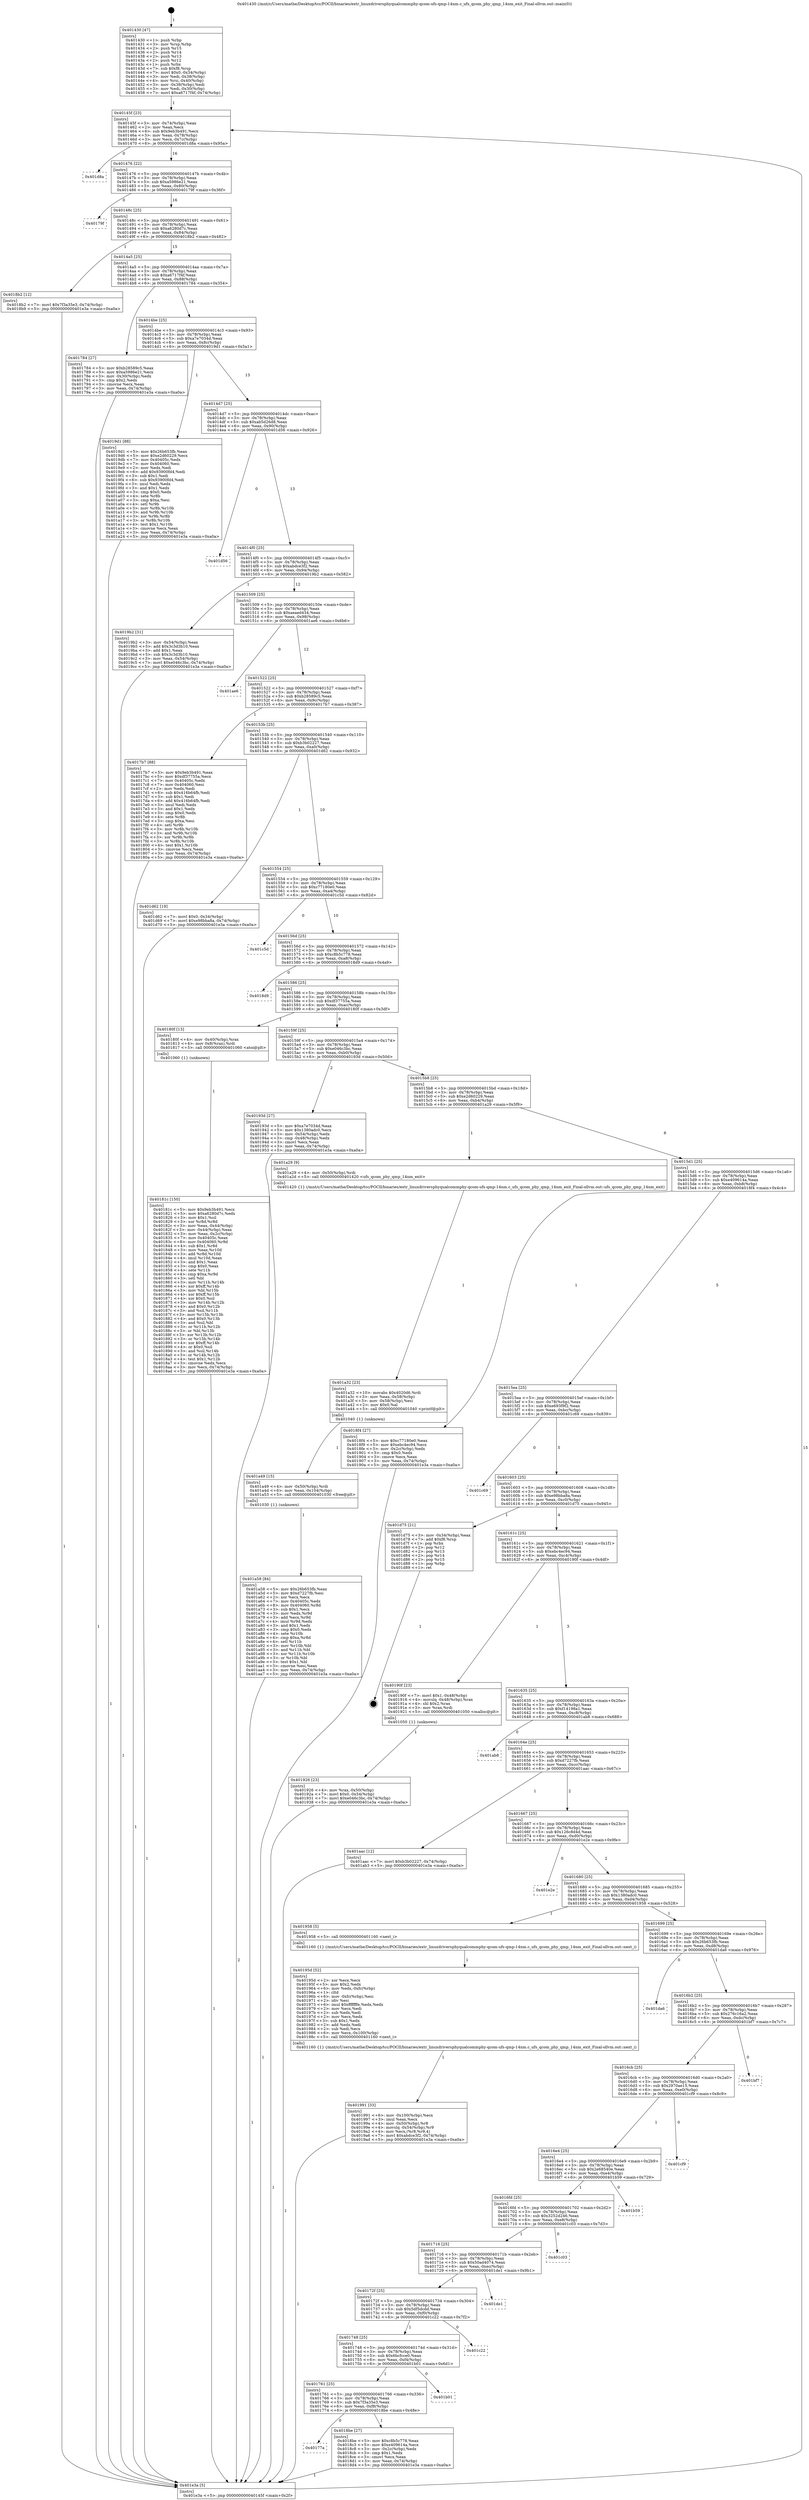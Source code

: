 digraph "0x401430" {
  label = "0x401430 (/mnt/c/Users/mathe/Desktop/tcc/POCII/binaries/extr_linuxdriversphyqualcommphy-qcom-ufs-qmp-14nm.c_ufs_qcom_phy_qmp_14nm_exit_Final-ollvm.out::main(0))"
  labelloc = "t"
  node[shape=record]

  Entry [label="",width=0.3,height=0.3,shape=circle,fillcolor=black,style=filled]
  "0x40145f" [label="{
     0x40145f [23]\l
     | [instrs]\l
     &nbsp;&nbsp;0x40145f \<+3\>: mov -0x74(%rbp),%eax\l
     &nbsp;&nbsp;0x401462 \<+2\>: mov %eax,%ecx\l
     &nbsp;&nbsp;0x401464 \<+6\>: sub $0x9eb3b491,%ecx\l
     &nbsp;&nbsp;0x40146a \<+3\>: mov %eax,-0x78(%rbp)\l
     &nbsp;&nbsp;0x40146d \<+3\>: mov %ecx,-0x7c(%rbp)\l
     &nbsp;&nbsp;0x401470 \<+6\>: je 0000000000401d8a \<main+0x95a\>\l
  }"]
  "0x401d8a" [label="{
     0x401d8a\l
  }", style=dashed]
  "0x401476" [label="{
     0x401476 [22]\l
     | [instrs]\l
     &nbsp;&nbsp;0x401476 \<+5\>: jmp 000000000040147b \<main+0x4b\>\l
     &nbsp;&nbsp;0x40147b \<+3\>: mov -0x78(%rbp),%eax\l
     &nbsp;&nbsp;0x40147e \<+5\>: sub $0xa5986e21,%eax\l
     &nbsp;&nbsp;0x401483 \<+3\>: mov %eax,-0x80(%rbp)\l
     &nbsp;&nbsp;0x401486 \<+6\>: je 000000000040179f \<main+0x36f\>\l
  }"]
  Exit [label="",width=0.3,height=0.3,shape=circle,fillcolor=black,style=filled,peripheries=2]
  "0x40179f" [label="{
     0x40179f\l
  }", style=dashed]
  "0x40148c" [label="{
     0x40148c [25]\l
     | [instrs]\l
     &nbsp;&nbsp;0x40148c \<+5\>: jmp 0000000000401491 \<main+0x61\>\l
     &nbsp;&nbsp;0x401491 \<+3\>: mov -0x78(%rbp),%eax\l
     &nbsp;&nbsp;0x401494 \<+5\>: sub $0xa6280d7c,%eax\l
     &nbsp;&nbsp;0x401499 \<+6\>: mov %eax,-0x84(%rbp)\l
     &nbsp;&nbsp;0x40149f \<+6\>: je 00000000004018b2 \<main+0x482\>\l
  }"]
  "0x401a58" [label="{
     0x401a58 [84]\l
     | [instrs]\l
     &nbsp;&nbsp;0x401a58 \<+5\>: mov $0x26b653fb,%eax\l
     &nbsp;&nbsp;0x401a5d \<+5\>: mov $0xd7227fb,%esi\l
     &nbsp;&nbsp;0x401a62 \<+2\>: xor %ecx,%ecx\l
     &nbsp;&nbsp;0x401a64 \<+7\>: mov 0x40405c,%edx\l
     &nbsp;&nbsp;0x401a6b \<+8\>: mov 0x404060,%r8d\l
     &nbsp;&nbsp;0x401a73 \<+3\>: sub $0x1,%ecx\l
     &nbsp;&nbsp;0x401a76 \<+3\>: mov %edx,%r9d\l
     &nbsp;&nbsp;0x401a79 \<+3\>: add %ecx,%r9d\l
     &nbsp;&nbsp;0x401a7c \<+4\>: imul %r9d,%edx\l
     &nbsp;&nbsp;0x401a80 \<+3\>: and $0x1,%edx\l
     &nbsp;&nbsp;0x401a83 \<+3\>: cmp $0x0,%edx\l
     &nbsp;&nbsp;0x401a86 \<+4\>: sete %r10b\l
     &nbsp;&nbsp;0x401a8a \<+4\>: cmp $0xa,%r8d\l
     &nbsp;&nbsp;0x401a8e \<+4\>: setl %r11b\l
     &nbsp;&nbsp;0x401a92 \<+3\>: mov %r10b,%bl\l
     &nbsp;&nbsp;0x401a95 \<+3\>: and %r11b,%bl\l
     &nbsp;&nbsp;0x401a98 \<+3\>: xor %r11b,%r10b\l
     &nbsp;&nbsp;0x401a9b \<+3\>: or %r10b,%bl\l
     &nbsp;&nbsp;0x401a9e \<+3\>: test $0x1,%bl\l
     &nbsp;&nbsp;0x401aa1 \<+3\>: cmovne %esi,%eax\l
     &nbsp;&nbsp;0x401aa4 \<+3\>: mov %eax,-0x74(%rbp)\l
     &nbsp;&nbsp;0x401aa7 \<+5\>: jmp 0000000000401e3a \<main+0xa0a\>\l
  }"]
  "0x4018b2" [label="{
     0x4018b2 [12]\l
     | [instrs]\l
     &nbsp;&nbsp;0x4018b2 \<+7\>: movl $0x7f3a35e3,-0x74(%rbp)\l
     &nbsp;&nbsp;0x4018b9 \<+5\>: jmp 0000000000401e3a \<main+0xa0a\>\l
  }"]
  "0x4014a5" [label="{
     0x4014a5 [25]\l
     | [instrs]\l
     &nbsp;&nbsp;0x4014a5 \<+5\>: jmp 00000000004014aa \<main+0x7a\>\l
     &nbsp;&nbsp;0x4014aa \<+3\>: mov -0x78(%rbp),%eax\l
     &nbsp;&nbsp;0x4014ad \<+5\>: sub $0xa6717f4f,%eax\l
     &nbsp;&nbsp;0x4014b2 \<+6\>: mov %eax,-0x88(%rbp)\l
     &nbsp;&nbsp;0x4014b8 \<+6\>: je 0000000000401784 \<main+0x354\>\l
  }"]
  "0x401a49" [label="{
     0x401a49 [15]\l
     | [instrs]\l
     &nbsp;&nbsp;0x401a49 \<+4\>: mov -0x50(%rbp),%rdi\l
     &nbsp;&nbsp;0x401a4d \<+6\>: mov %eax,-0x104(%rbp)\l
     &nbsp;&nbsp;0x401a53 \<+5\>: call 0000000000401030 \<free@plt\>\l
     | [calls]\l
     &nbsp;&nbsp;0x401030 \{1\} (unknown)\l
  }"]
  "0x401784" [label="{
     0x401784 [27]\l
     | [instrs]\l
     &nbsp;&nbsp;0x401784 \<+5\>: mov $0xb28589c5,%eax\l
     &nbsp;&nbsp;0x401789 \<+5\>: mov $0xa5986e21,%ecx\l
     &nbsp;&nbsp;0x40178e \<+3\>: mov -0x30(%rbp),%edx\l
     &nbsp;&nbsp;0x401791 \<+3\>: cmp $0x2,%edx\l
     &nbsp;&nbsp;0x401794 \<+3\>: cmovne %ecx,%eax\l
     &nbsp;&nbsp;0x401797 \<+3\>: mov %eax,-0x74(%rbp)\l
     &nbsp;&nbsp;0x40179a \<+5\>: jmp 0000000000401e3a \<main+0xa0a\>\l
  }"]
  "0x4014be" [label="{
     0x4014be [25]\l
     | [instrs]\l
     &nbsp;&nbsp;0x4014be \<+5\>: jmp 00000000004014c3 \<main+0x93\>\l
     &nbsp;&nbsp;0x4014c3 \<+3\>: mov -0x78(%rbp),%eax\l
     &nbsp;&nbsp;0x4014c6 \<+5\>: sub $0xa7e7034d,%eax\l
     &nbsp;&nbsp;0x4014cb \<+6\>: mov %eax,-0x8c(%rbp)\l
     &nbsp;&nbsp;0x4014d1 \<+6\>: je 00000000004019d1 \<main+0x5a1\>\l
  }"]
  "0x401e3a" [label="{
     0x401e3a [5]\l
     | [instrs]\l
     &nbsp;&nbsp;0x401e3a \<+5\>: jmp 000000000040145f \<main+0x2f\>\l
  }"]
  "0x401430" [label="{
     0x401430 [47]\l
     | [instrs]\l
     &nbsp;&nbsp;0x401430 \<+1\>: push %rbp\l
     &nbsp;&nbsp;0x401431 \<+3\>: mov %rsp,%rbp\l
     &nbsp;&nbsp;0x401434 \<+2\>: push %r15\l
     &nbsp;&nbsp;0x401436 \<+2\>: push %r14\l
     &nbsp;&nbsp;0x401438 \<+2\>: push %r13\l
     &nbsp;&nbsp;0x40143a \<+2\>: push %r12\l
     &nbsp;&nbsp;0x40143c \<+1\>: push %rbx\l
     &nbsp;&nbsp;0x40143d \<+7\>: sub $0xf8,%rsp\l
     &nbsp;&nbsp;0x401444 \<+7\>: movl $0x0,-0x34(%rbp)\l
     &nbsp;&nbsp;0x40144b \<+3\>: mov %edi,-0x38(%rbp)\l
     &nbsp;&nbsp;0x40144e \<+4\>: mov %rsi,-0x40(%rbp)\l
     &nbsp;&nbsp;0x401452 \<+3\>: mov -0x38(%rbp),%edi\l
     &nbsp;&nbsp;0x401455 \<+3\>: mov %edi,-0x30(%rbp)\l
     &nbsp;&nbsp;0x401458 \<+7\>: movl $0xa6717f4f,-0x74(%rbp)\l
  }"]
  "0x401a32" [label="{
     0x401a32 [23]\l
     | [instrs]\l
     &nbsp;&nbsp;0x401a32 \<+10\>: movabs $0x4020d6,%rdi\l
     &nbsp;&nbsp;0x401a3c \<+3\>: mov %eax,-0x58(%rbp)\l
     &nbsp;&nbsp;0x401a3f \<+3\>: mov -0x58(%rbp),%esi\l
     &nbsp;&nbsp;0x401a42 \<+2\>: mov $0x0,%al\l
     &nbsp;&nbsp;0x401a44 \<+5\>: call 0000000000401040 \<printf@plt\>\l
     | [calls]\l
     &nbsp;&nbsp;0x401040 \{1\} (unknown)\l
  }"]
  "0x4019d1" [label="{
     0x4019d1 [88]\l
     | [instrs]\l
     &nbsp;&nbsp;0x4019d1 \<+5\>: mov $0x26b653fb,%eax\l
     &nbsp;&nbsp;0x4019d6 \<+5\>: mov $0xe2d60229,%ecx\l
     &nbsp;&nbsp;0x4019db \<+7\>: mov 0x40405c,%edx\l
     &nbsp;&nbsp;0x4019e2 \<+7\>: mov 0x404060,%esi\l
     &nbsp;&nbsp;0x4019e9 \<+2\>: mov %edx,%edi\l
     &nbsp;&nbsp;0x4019eb \<+6\>: add $0x93900fd4,%edi\l
     &nbsp;&nbsp;0x4019f1 \<+3\>: sub $0x1,%edi\l
     &nbsp;&nbsp;0x4019f4 \<+6\>: sub $0x93900fd4,%edi\l
     &nbsp;&nbsp;0x4019fa \<+3\>: imul %edi,%edx\l
     &nbsp;&nbsp;0x4019fd \<+3\>: and $0x1,%edx\l
     &nbsp;&nbsp;0x401a00 \<+3\>: cmp $0x0,%edx\l
     &nbsp;&nbsp;0x401a03 \<+4\>: sete %r8b\l
     &nbsp;&nbsp;0x401a07 \<+3\>: cmp $0xa,%esi\l
     &nbsp;&nbsp;0x401a0a \<+4\>: setl %r9b\l
     &nbsp;&nbsp;0x401a0e \<+3\>: mov %r8b,%r10b\l
     &nbsp;&nbsp;0x401a11 \<+3\>: and %r9b,%r10b\l
     &nbsp;&nbsp;0x401a14 \<+3\>: xor %r9b,%r8b\l
     &nbsp;&nbsp;0x401a17 \<+3\>: or %r8b,%r10b\l
     &nbsp;&nbsp;0x401a1a \<+4\>: test $0x1,%r10b\l
     &nbsp;&nbsp;0x401a1e \<+3\>: cmovne %ecx,%eax\l
     &nbsp;&nbsp;0x401a21 \<+3\>: mov %eax,-0x74(%rbp)\l
     &nbsp;&nbsp;0x401a24 \<+5\>: jmp 0000000000401e3a \<main+0xa0a\>\l
  }"]
  "0x4014d7" [label="{
     0x4014d7 [25]\l
     | [instrs]\l
     &nbsp;&nbsp;0x4014d7 \<+5\>: jmp 00000000004014dc \<main+0xac\>\l
     &nbsp;&nbsp;0x4014dc \<+3\>: mov -0x78(%rbp),%eax\l
     &nbsp;&nbsp;0x4014df \<+5\>: sub $0xab5d26d8,%eax\l
     &nbsp;&nbsp;0x4014e4 \<+6\>: mov %eax,-0x90(%rbp)\l
     &nbsp;&nbsp;0x4014ea \<+6\>: je 0000000000401d56 \<main+0x926\>\l
  }"]
  "0x401991" [label="{
     0x401991 [33]\l
     | [instrs]\l
     &nbsp;&nbsp;0x401991 \<+6\>: mov -0x100(%rbp),%ecx\l
     &nbsp;&nbsp;0x401997 \<+3\>: imul %eax,%ecx\l
     &nbsp;&nbsp;0x40199a \<+4\>: mov -0x50(%rbp),%r8\l
     &nbsp;&nbsp;0x40199e \<+4\>: movslq -0x54(%rbp),%r9\l
     &nbsp;&nbsp;0x4019a2 \<+4\>: mov %ecx,(%r8,%r9,4)\l
     &nbsp;&nbsp;0x4019a6 \<+7\>: movl $0xabdce3f2,-0x74(%rbp)\l
     &nbsp;&nbsp;0x4019ad \<+5\>: jmp 0000000000401e3a \<main+0xa0a\>\l
  }"]
  "0x401d56" [label="{
     0x401d56\l
  }", style=dashed]
  "0x4014f0" [label="{
     0x4014f0 [25]\l
     | [instrs]\l
     &nbsp;&nbsp;0x4014f0 \<+5\>: jmp 00000000004014f5 \<main+0xc5\>\l
     &nbsp;&nbsp;0x4014f5 \<+3\>: mov -0x78(%rbp),%eax\l
     &nbsp;&nbsp;0x4014f8 \<+5\>: sub $0xabdce3f2,%eax\l
     &nbsp;&nbsp;0x4014fd \<+6\>: mov %eax,-0x94(%rbp)\l
     &nbsp;&nbsp;0x401503 \<+6\>: je 00000000004019b2 \<main+0x582\>\l
  }"]
  "0x40195d" [label="{
     0x40195d [52]\l
     | [instrs]\l
     &nbsp;&nbsp;0x40195d \<+2\>: xor %ecx,%ecx\l
     &nbsp;&nbsp;0x40195f \<+5\>: mov $0x2,%edx\l
     &nbsp;&nbsp;0x401964 \<+6\>: mov %edx,-0xfc(%rbp)\l
     &nbsp;&nbsp;0x40196a \<+1\>: cltd\l
     &nbsp;&nbsp;0x40196b \<+6\>: mov -0xfc(%rbp),%esi\l
     &nbsp;&nbsp;0x401971 \<+2\>: idiv %esi\l
     &nbsp;&nbsp;0x401973 \<+6\>: imul $0xfffffffe,%edx,%edx\l
     &nbsp;&nbsp;0x401979 \<+2\>: mov %ecx,%edi\l
     &nbsp;&nbsp;0x40197b \<+2\>: sub %edx,%edi\l
     &nbsp;&nbsp;0x40197d \<+2\>: mov %ecx,%edx\l
     &nbsp;&nbsp;0x40197f \<+3\>: sub $0x1,%edx\l
     &nbsp;&nbsp;0x401982 \<+2\>: add %edx,%edi\l
     &nbsp;&nbsp;0x401984 \<+2\>: sub %edi,%ecx\l
     &nbsp;&nbsp;0x401986 \<+6\>: mov %ecx,-0x100(%rbp)\l
     &nbsp;&nbsp;0x40198c \<+5\>: call 0000000000401160 \<next_i\>\l
     | [calls]\l
     &nbsp;&nbsp;0x401160 \{1\} (/mnt/c/Users/mathe/Desktop/tcc/POCII/binaries/extr_linuxdriversphyqualcommphy-qcom-ufs-qmp-14nm.c_ufs_qcom_phy_qmp_14nm_exit_Final-ollvm.out::next_i)\l
  }"]
  "0x4019b2" [label="{
     0x4019b2 [31]\l
     | [instrs]\l
     &nbsp;&nbsp;0x4019b2 \<+3\>: mov -0x54(%rbp),%eax\l
     &nbsp;&nbsp;0x4019b5 \<+5\>: add $0x3c3d3b10,%eax\l
     &nbsp;&nbsp;0x4019ba \<+3\>: add $0x1,%eax\l
     &nbsp;&nbsp;0x4019bd \<+5\>: sub $0x3c3d3b10,%eax\l
     &nbsp;&nbsp;0x4019c2 \<+3\>: mov %eax,-0x54(%rbp)\l
     &nbsp;&nbsp;0x4019c5 \<+7\>: movl $0xe046c3bc,-0x74(%rbp)\l
     &nbsp;&nbsp;0x4019cc \<+5\>: jmp 0000000000401e3a \<main+0xa0a\>\l
  }"]
  "0x401509" [label="{
     0x401509 [25]\l
     | [instrs]\l
     &nbsp;&nbsp;0x401509 \<+5\>: jmp 000000000040150e \<main+0xde\>\l
     &nbsp;&nbsp;0x40150e \<+3\>: mov -0x78(%rbp),%eax\l
     &nbsp;&nbsp;0x401511 \<+5\>: sub $0xaeaed434,%eax\l
     &nbsp;&nbsp;0x401516 \<+6\>: mov %eax,-0x98(%rbp)\l
     &nbsp;&nbsp;0x40151c \<+6\>: je 0000000000401ae6 \<main+0x6b6\>\l
  }"]
  "0x401926" [label="{
     0x401926 [23]\l
     | [instrs]\l
     &nbsp;&nbsp;0x401926 \<+4\>: mov %rax,-0x50(%rbp)\l
     &nbsp;&nbsp;0x40192a \<+7\>: movl $0x0,-0x54(%rbp)\l
     &nbsp;&nbsp;0x401931 \<+7\>: movl $0xe046c3bc,-0x74(%rbp)\l
     &nbsp;&nbsp;0x401938 \<+5\>: jmp 0000000000401e3a \<main+0xa0a\>\l
  }"]
  "0x401ae6" [label="{
     0x401ae6\l
  }", style=dashed]
  "0x401522" [label="{
     0x401522 [25]\l
     | [instrs]\l
     &nbsp;&nbsp;0x401522 \<+5\>: jmp 0000000000401527 \<main+0xf7\>\l
     &nbsp;&nbsp;0x401527 \<+3\>: mov -0x78(%rbp),%eax\l
     &nbsp;&nbsp;0x40152a \<+5\>: sub $0xb28589c5,%eax\l
     &nbsp;&nbsp;0x40152f \<+6\>: mov %eax,-0x9c(%rbp)\l
     &nbsp;&nbsp;0x401535 \<+6\>: je 00000000004017b7 \<main+0x387\>\l
  }"]
  "0x40177a" [label="{
     0x40177a\l
  }", style=dashed]
  "0x4017b7" [label="{
     0x4017b7 [88]\l
     | [instrs]\l
     &nbsp;&nbsp;0x4017b7 \<+5\>: mov $0x9eb3b491,%eax\l
     &nbsp;&nbsp;0x4017bc \<+5\>: mov $0xdf37755a,%ecx\l
     &nbsp;&nbsp;0x4017c1 \<+7\>: mov 0x40405c,%edx\l
     &nbsp;&nbsp;0x4017c8 \<+7\>: mov 0x404060,%esi\l
     &nbsp;&nbsp;0x4017cf \<+2\>: mov %edx,%edi\l
     &nbsp;&nbsp;0x4017d1 \<+6\>: sub $0x416b64fb,%edi\l
     &nbsp;&nbsp;0x4017d7 \<+3\>: sub $0x1,%edi\l
     &nbsp;&nbsp;0x4017da \<+6\>: add $0x416b64fb,%edi\l
     &nbsp;&nbsp;0x4017e0 \<+3\>: imul %edi,%edx\l
     &nbsp;&nbsp;0x4017e3 \<+3\>: and $0x1,%edx\l
     &nbsp;&nbsp;0x4017e6 \<+3\>: cmp $0x0,%edx\l
     &nbsp;&nbsp;0x4017e9 \<+4\>: sete %r8b\l
     &nbsp;&nbsp;0x4017ed \<+3\>: cmp $0xa,%esi\l
     &nbsp;&nbsp;0x4017f0 \<+4\>: setl %r9b\l
     &nbsp;&nbsp;0x4017f4 \<+3\>: mov %r8b,%r10b\l
     &nbsp;&nbsp;0x4017f7 \<+3\>: and %r9b,%r10b\l
     &nbsp;&nbsp;0x4017fa \<+3\>: xor %r9b,%r8b\l
     &nbsp;&nbsp;0x4017fd \<+3\>: or %r8b,%r10b\l
     &nbsp;&nbsp;0x401800 \<+4\>: test $0x1,%r10b\l
     &nbsp;&nbsp;0x401804 \<+3\>: cmovne %ecx,%eax\l
     &nbsp;&nbsp;0x401807 \<+3\>: mov %eax,-0x74(%rbp)\l
     &nbsp;&nbsp;0x40180a \<+5\>: jmp 0000000000401e3a \<main+0xa0a\>\l
  }"]
  "0x40153b" [label="{
     0x40153b [25]\l
     | [instrs]\l
     &nbsp;&nbsp;0x40153b \<+5\>: jmp 0000000000401540 \<main+0x110\>\l
     &nbsp;&nbsp;0x401540 \<+3\>: mov -0x78(%rbp),%eax\l
     &nbsp;&nbsp;0x401543 \<+5\>: sub $0xb3b02227,%eax\l
     &nbsp;&nbsp;0x401548 \<+6\>: mov %eax,-0xa0(%rbp)\l
     &nbsp;&nbsp;0x40154e \<+6\>: je 0000000000401d62 \<main+0x932\>\l
  }"]
  "0x4018be" [label="{
     0x4018be [27]\l
     | [instrs]\l
     &nbsp;&nbsp;0x4018be \<+5\>: mov $0xc8b5c778,%eax\l
     &nbsp;&nbsp;0x4018c3 \<+5\>: mov $0xe409614a,%ecx\l
     &nbsp;&nbsp;0x4018c8 \<+3\>: mov -0x2c(%rbp),%edx\l
     &nbsp;&nbsp;0x4018cb \<+3\>: cmp $0x1,%edx\l
     &nbsp;&nbsp;0x4018ce \<+3\>: cmovl %ecx,%eax\l
     &nbsp;&nbsp;0x4018d1 \<+3\>: mov %eax,-0x74(%rbp)\l
     &nbsp;&nbsp;0x4018d4 \<+5\>: jmp 0000000000401e3a \<main+0xa0a\>\l
  }"]
  "0x401d62" [label="{
     0x401d62 [19]\l
     | [instrs]\l
     &nbsp;&nbsp;0x401d62 \<+7\>: movl $0x0,-0x34(%rbp)\l
     &nbsp;&nbsp;0x401d69 \<+7\>: movl $0xe98bba8a,-0x74(%rbp)\l
     &nbsp;&nbsp;0x401d70 \<+5\>: jmp 0000000000401e3a \<main+0xa0a\>\l
  }"]
  "0x401554" [label="{
     0x401554 [25]\l
     | [instrs]\l
     &nbsp;&nbsp;0x401554 \<+5\>: jmp 0000000000401559 \<main+0x129\>\l
     &nbsp;&nbsp;0x401559 \<+3\>: mov -0x78(%rbp),%eax\l
     &nbsp;&nbsp;0x40155c \<+5\>: sub $0xc77180e0,%eax\l
     &nbsp;&nbsp;0x401561 \<+6\>: mov %eax,-0xa4(%rbp)\l
     &nbsp;&nbsp;0x401567 \<+6\>: je 0000000000401c5d \<main+0x82d\>\l
  }"]
  "0x401761" [label="{
     0x401761 [25]\l
     | [instrs]\l
     &nbsp;&nbsp;0x401761 \<+5\>: jmp 0000000000401766 \<main+0x336\>\l
     &nbsp;&nbsp;0x401766 \<+3\>: mov -0x78(%rbp),%eax\l
     &nbsp;&nbsp;0x401769 \<+5\>: sub $0x7f3a35e3,%eax\l
     &nbsp;&nbsp;0x40176e \<+6\>: mov %eax,-0xf8(%rbp)\l
     &nbsp;&nbsp;0x401774 \<+6\>: je 00000000004018be \<main+0x48e\>\l
  }"]
  "0x401c5d" [label="{
     0x401c5d\l
  }", style=dashed]
  "0x40156d" [label="{
     0x40156d [25]\l
     | [instrs]\l
     &nbsp;&nbsp;0x40156d \<+5\>: jmp 0000000000401572 \<main+0x142\>\l
     &nbsp;&nbsp;0x401572 \<+3\>: mov -0x78(%rbp),%eax\l
     &nbsp;&nbsp;0x401575 \<+5\>: sub $0xc8b5c778,%eax\l
     &nbsp;&nbsp;0x40157a \<+6\>: mov %eax,-0xa8(%rbp)\l
     &nbsp;&nbsp;0x401580 \<+6\>: je 00000000004018d9 \<main+0x4a9\>\l
  }"]
  "0x401b01" [label="{
     0x401b01\l
  }", style=dashed]
  "0x4018d9" [label="{
     0x4018d9\l
  }", style=dashed]
  "0x401586" [label="{
     0x401586 [25]\l
     | [instrs]\l
     &nbsp;&nbsp;0x401586 \<+5\>: jmp 000000000040158b \<main+0x15b\>\l
     &nbsp;&nbsp;0x40158b \<+3\>: mov -0x78(%rbp),%eax\l
     &nbsp;&nbsp;0x40158e \<+5\>: sub $0xdf37755a,%eax\l
     &nbsp;&nbsp;0x401593 \<+6\>: mov %eax,-0xac(%rbp)\l
     &nbsp;&nbsp;0x401599 \<+6\>: je 000000000040180f \<main+0x3df\>\l
  }"]
  "0x401748" [label="{
     0x401748 [25]\l
     | [instrs]\l
     &nbsp;&nbsp;0x401748 \<+5\>: jmp 000000000040174d \<main+0x31d\>\l
     &nbsp;&nbsp;0x40174d \<+3\>: mov -0x78(%rbp),%eax\l
     &nbsp;&nbsp;0x401750 \<+5\>: sub $0x6bcfcce0,%eax\l
     &nbsp;&nbsp;0x401755 \<+6\>: mov %eax,-0xf4(%rbp)\l
     &nbsp;&nbsp;0x40175b \<+6\>: je 0000000000401b01 \<main+0x6d1\>\l
  }"]
  "0x40180f" [label="{
     0x40180f [13]\l
     | [instrs]\l
     &nbsp;&nbsp;0x40180f \<+4\>: mov -0x40(%rbp),%rax\l
     &nbsp;&nbsp;0x401813 \<+4\>: mov 0x8(%rax),%rdi\l
     &nbsp;&nbsp;0x401817 \<+5\>: call 0000000000401060 \<atoi@plt\>\l
     | [calls]\l
     &nbsp;&nbsp;0x401060 \{1\} (unknown)\l
  }"]
  "0x40159f" [label="{
     0x40159f [25]\l
     | [instrs]\l
     &nbsp;&nbsp;0x40159f \<+5\>: jmp 00000000004015a4 \<main+0x174\>\l
     &nbsp;&nbsp;0x4015a4 \<+3\>: mov -0x78(%rbp),%eax\l
     &nbsp;&nbsp;0x4015a7 \<+5\>: sub $0xe046c3bc,%eax\l
     &nbsp;&nbsp;0x4015ac \<+6\>: mov %eax,-0xb0(%rbp)\l
     &nbsp;&nbsp;0x4015b2 \<+6\>: je 000000000040193d \<main+0x50d\>\l
  }"]
  "0x40181c" [label="{
     0x40181c [150]\l
     | [instrs]\l
     &nbsp;&nbsp;0x40181c \<+5\>: mov $0x9eb3b491,%ecx\l
     &nbsp;&nbsp;0x401821 \<+5\>: mov $0xa6280d7c,%edx\l
     &nbsp;&nbsp;0x401826 \<+3\>: mov $0x1,%sil\l
     &nbsp;&nbsp;0x401829 \<+3\>: xor %r8d,%r8d\l
     &nbsp;&nbsp;0x40182c \<+3\>: mov %eax,-0x44(%rbp)\l
     &nbsp;&nbsp;0x40182f \<+3\>: mov -0x44(%rbp),%eax\l
     &nbsp;&nbsp;0x401832 \<+3\>: mov %eax,-0x2c(%rbp)\l
     &nbsp;&nbsp;0x401835 \<+7\>: mov 0x40405c,%eax\l
     &nbsp;&nbsp;0x40183c \<+8\>: mov 0x404060,%r9d\l
     &nbsp;&nbsp;0x401844 \<+4\>: sub $0x1,%r8d\l
     &nbsp;&nbsp;0x401848 \<+3\>: mov %eax,%r10d\l
     &nbsp;&nbsp;0x40184b \<+3\>: add %r8d,%r10d\l
     &nbsp;&nbsp;0x40184e \<+4\>: imul %r10d,%eax\l
     &nbsp;&nbsp;0x401852 \<+3\>: and $0x1,%eax\l
     &nbsp;&nbsp;0x401855 \<+3\>: cmp $0x0,%eax\l
     &nbsp;&nbsp;0x401858 \<+4\>: sete %r11b\l
     &nbsp;&nbsp;0x40185c \<+4\>: cmp $0xa,%r9d\l
     &nbsp;&nbsp;0x401860 \<+3\>: setl %bl\l
     &nbsp;&nbsp;0x401863 \<+3\>: mov %r11b,%r14b\l
     &nbsp;&nbsp;0x401866 \<+4\>: xor $0xff,%r14b\l
     &nbsp;&nbsp;0x40186a \<+3\>: mov %bl,%r15b\l
     &nbsp;&nbsp;0x40186d \<+4\>: xor $0xff,%r15b\l
     &nbsp;&nbsp;0x401871 \<+4\>: xor $0x0,%sil\l
     &nbsp;&nbsp;0x401875 \<+3\>: mov %r14b,%r12b\l
     &nbsp;&nbsp;0x401878 \<+4\>: and $0x0,%r12b\l
     &nbsp;&nbsp;0x40187c \<+3\>: and %sil,%r11b\l
     &nbsp;&nbsp;0x40187f \<+3\>: mov %r15b,%r13b\l
     &nbsp;&nbsp;0x401882 \<+4\>: and $0x0,%r13b\l
     &nbsp;&nbsp;0x401886 \<+3\>: and %sil,%bl\l
     &nbsp;&nbsp;0x401889 \<+3\>: or %r11b,%r12b\l
     &nbsp;&nbsp;0x40188c \<+3\>: or %bl,%r13b\l
     &nbsp;&nbsp;0x40188f \<+3\>: xor %r13b,%r12b\l
     &nbsp;&nbsp;0x401892 \<+3\>: or %r15b,%r14b\l
     &nbsp;&nbsp;0x401895 \<+4\>: xor $0xff,%r14b\l
     &nbsp;&nbsp;0x401899 \<+4\>: or $0x0,%sil\l
     &nbsp;&nbsp;0x40189d \<+3\>: and %sil,%r14b\l
     &nbsp;&nbsp;0x4018a0 \<+3\>: or %r14b,%r12b\l
     &nbsp;&nbsp;0x4018a3 \<+4\>: test $0x1,%r12b\l
     &nbsp;&nbsp;0x4018a7 \<+3\>: cmovne %edx,%ecx\l
     &nbsp;&nbsp;0x4018aa \<+3\>: mov %ecx,-0x74(%rbp)\l
     &nbsp;&nbsp;0x4018ad \<+5\>: jmp 0000000000401e3a \<main+0xa0a\>\l
  }"]
  "0x401c22" [label="{
     0x401c22\l
  }", style=dashed]
  "0x40193d" [label="{
     0x40193d [27]\l
     | [instrs]\l
     &nbsp;&nbsp;0x40193d \<+5\>: mov $0xa7e7034d,%eax\l
     &nbsp;&nbsp;0x401942 \<+5\>: mov $0x1380adc0,%ecx\l
     &nbsp;&nbsp;0x401947 \<+3\>: mov -0x54(%rbp),%edx\l
     &nbsp;&nbsp;0x40194a \<+3\>: cmp -0x48(%rbp),%edx\l
     &nbsp;&nbsp;0x40194d \<+3\>: cmovl %ecx,%eax\l
     &nbsp;&nbsp;0x401950 \<+3\>: mov %eax,-0x74(%rbp)\l
     &nbsp;&nbsp;0x401953 \<+5\>: jmp 0000000000401e3a \<main+0xa0a\>\l
  }"]
  "0x4015b8" [label="{
     0x4015b8 [25]\l
     | [instrs]\l
     &nbsp;&nbsp;0x4015b8 \<+5\>: jmp 00000000004015bd \<main+0x18d\>\l
     &nbsp;&nbsp;0x4015bd \<+3\>: mov -0x78(%rbp),%eax\l
     &nbsp;&nbsp;0x4015c0 \<+5\>: sub $0xe2d60229,%eax\l
     &nbsp;&nbsp;0x4015c5 \<+6\>: mov %eax,-0xb4(%rbp)\l
     &nbsp;&nbsp;0x4015cb \<+6\>: je 0000000000401a29 \<main+0x5f9\>\l
  }"]
  "0x40172f" [label="{
     0x40172f [25]\l
     | [instrs]\l
     &nbsp;&nbsp;0x40172f \<+5\>: jmp 0000000000401734 \<main+0x304\>\l
     &nbsp;&nbsp;0x401734 \<+3\>: mov -0x78(%rbp),%eax\l
     &nbsp;&nbsp;0x401737 \<+5\>: sub $0x5df5dcdd,%eax\l
     &nbsp;&nbsp;0x40173c \<+6\>: mov %eax,-0xf0(%rbp)\l
     &nbsp;&nbsp;0x401742 \<+6\>: je 0000000000401c22 \<main+0x7f2\>\l
  }"]
  "0x401a29" [label="{
     0x401a29 [9]\l
     | [instrs]\l
     &nbsp;&nbsp;0x401a29 \<+4\>: mov -0x50(%rbp),%rdi\l
     &nbsp;&nbsp;0x401a2d \<+5\>: call 0000000000401420 \<ufs_qcom_phy_qmp_14nm_exit\>\l
     | [calls]\l
     &nbsp;&nbsp;0x401420 \{1\} (/mnt/c/Users/mathe/Desktop/tcc/POCII/binaries/extr_linuxdriversphyqualcommphy-qcom-ufs-qmp-14nm.c_ufs_qcom_phy_qmp_14nm_exit_Final-ollvm.out::ufs_qcom_phy_qmp_14nm_exit)\l
  }"]
  "0x4015d1" [label="{
     0x4015d1 [25]\l
     | [instrs]\l
     &nbsp;&nbsp;0x4015d1 \<+5\>: jmp 00000000004015d6 \<main+0x1a6\>\l
     &nbsp;&nbsp;0x4015d6 \<+3\>: mov -0x78(%rbp),%eax\l
     &nbsp;&nbsp;0x4015d9 \<+5\>: sub $0xe409614a,%eax\l
     &nbsp;&nbsp;0x4015de \<+6\>: mov %eax,-0xb8(%rbp)\l
     &nbsp;&nbsp;0x4015e4 \<+6\>: je 00000000004018f4 \<main+0x4c4\>\l
  }"]
  "0x401de1" [label="{
     0x401de1\l
  }", style=dashed]
  "0x4018f4" [label="{
     0x4018f4 [27]\l
     | [instrs]\l
     &nbsp;&nbsp;0x4018f4 \<+5\>: mov $0xc77180e0,%eax\l
     &nbsp;&nbsp;0x4018f9 \<+5\>: mov $0xebc4ec94,%ecx\l
     &nbsp;&nbsp;0x4018fe \<+3\>: mov -0x2c(%rbp),%edx\l
     &nbsp;&nbsp;0x401901 \<+3\>: cmp $0x0,%edx\l
     &nbsp;&nbsp;0x401904 \<+3\>: cmove %ecx,%eax\l
     &nbsp;&nbsp;0x401907 \<+3\>: mov %eax,-0x74(%rbp)\l
     &nbsp;&nbsp;0x40190a \<+5\>: jmp 0000000000401e3a \<main+0xa0a\>\l
  }"]
  "0x4015ea" [label="{
     0x4015ea [25]\l
     | [instrs]\l
     &nbsp;&nbsp;0x4015ea \<+5\>: jmp 00000000004015ef \<main+0x1bf\>\l
     &nbsp;&nbsp;0x4015ef \<+3\>: mov -0x78(%rbp),%eax\l
     &nbsp;&nbsp;0x4015f2 \<+5\>: sub $0xe693f9f2,%eax\l
     &nbsp;&nbsp;0x4015f7 \<+6\>: mov %eax,-0xbc(%rbp)\l
     &nbsp;&nbsp;0x4015fd \<+6\>: je 0000000000401c69 \<main+0x839\>\l
  }"]
  "0x401716" [label="{
     0x401716 [25]\l
     | [instrs]\l
     &nbsp;&nbsp;0x401716 \<+5\>: jmp 000000000040171b \<main+0x2eb\>\l
     &nbsp;&nbsp;0x40171b \<+3\>: mov -0x78(%rbp),%eax\l
     &nbsp;&nbsp;0x40171e \<+5\>: sub $0x50ad4074,%eax\l
     &nbsp;&nbsp;0x401723 \<+6\>: mov %eax,-0xec(%rbp)\l
     &nbsp;&nbsp;0x401729 \<+6\>: je 0000000000401de1 \<main+0x9b1\>\l
  }"]
  "0x401c69" [label="{
     0x401c69\l
  }", style=dashed]
  "0x401603" [label="{
     0x401603 [25]\l
     | [instrs]\l
     &nbsp;&nbsp;0x401603 \<+5\>: jmp 0000000000401608 \<main+0x1d8\>\l
     &nbsp;&nbsp;0x401608 \<+3\>: mov -0x78(%rbp),%eax\l
     &nbsp;&nbsp;0x40160b \<+5\>: sub $0xe98bba8a,%eax\l
     &nbsp;&nbsp;0x401610 \<+6\>: mov %eax,-0xc0(%rbp)\l
     &nbsp;&nbsp;0x401616 \<+6\>: je 0000000000401d75 \<main+0x945\>\l
  }"]
  "0x401c03" [label="{
     0x401c03\l
  }", style=dashed]
  "0x401d75" [label="{
     0x401d75 [21]\l
     | [instrs]\l
     &nbsp;&nbsp;0x401d75 \<+3\>: mov -0x34(%rbp),%eax\l
     &nbsp;&nbsp;0x401d78 \<+7\>: add $0xf8,%rsp\l
     &nbsp;&nbsp;0x401d7f \<+1\>: pop %rbx\l
     &nbsp;&nbsp;0x401d80 \<+2\>: pop %r12\l
     &nbsp;&nbsp;0x401d82 \<+2\>: pop %r13\l
     &nbsp;&nbsp;0x401d84 \<+2\>: pop %r14\l
     &nbsp;&nbsp;0x401d86 \<+2\>: pop %r15\l
     &nbsp;&nbsp;0x401d88 \<+1\>: pop %rbp\l
     &nbsp;&nbsp;0x401d89 \<+1\>: ret\l
  }"]
  "0x40161c" [label="{
     0x40161c [25]\l
     | [instrs]\l
     &nbsp;&nbsp;0x40161c \<+5\>: jmp 0000000000401621 \<main+0x1f1\>\l
     &nbsp;&nbsp;0x401621 \<+3\>: mov -0x78(%rbp),%eax\l
     &nbsp;&nbsp;0x401624 \<+5\>: sub $0xebc4ec94,%eax\l
     &nbsp;&nbsp;0x401629 \<+6\>: mov %eax,-0xc4(%rbp)\l
     &nbsp;&nbsp;0x40162f \<+6\>: je 000000000040190f \<main+0x4df\>\l
  }"]
  "0x4016fd" [label="{
     0x4016fd [25]\l
     | [instrs]\l
     &nbsp;&nbsp;0x4016fd \<+5\>: jmp 0000000000401702 \<main+0x2d2\>\l
     &nbsp;&nbsp;0x401702 \<+3\>: mov -0x78(%rbp),%eax\l
     &nbsp;&nbsp;0x401705 \<+5\>: sub $0x3252d246,%eax\l
     &nbsp;&nbsp;0x40170a \<+6\>: mov %eax,-0xe8(%rbp)\l
     &nbsp;&nbsp;0x401710 \<+6\>: je 0000000000401c03 \<main+0x7d3\>\l
  }"]
  "0x40190f" [label="{
     0x40190f [23]\l
     | [instrs]\l
     &nbsp;&nbsp;0x40190f \<+7\>: movl $0x1,-0x48(%rbp)\l
     &nbsp;&nbsp;0x401916 \<+4\>: movslq -0x48(%rbp),%rax\l
     &nbsp;&nbsp;0x40191a \<+4\>: shl $0x2,%rax\l
     &nbsp;&nbsp;0x40191e \<+3\>: mov %rax,%rdi\l
     &nbsp;&nbsp;0x401921 \<+5\>: call 0000000000401050 \<malloc@plt\>\l
     | [calls]\l
     &nbsp;&nbsp;0x401050 \{1\} (unknown)\l
  }"]
  "0x401635" [label="{
     0x401635 [25]\l
     | [instrs]\l
     &nbsp;&nbsp;0x401635 \<+5\>: jmp 000000000040163a \<main+0x20a\>\l
     &nbsp;&nbsp;0x40163a \<+3\>: mov -0x78(%rbp),%eax\l
     &nbsp;&nbsp;0x40163d \<+5\>: sub $0xf14198a1,%eax\l
     &nbsp;&nbsp;0x401642 \<+6\>: mov %eax,-0xc8(%rbp)\l
     &nbsp;&nbsp;0x401648 \<+6\>: je 0000000000401ab8 \<main+0x688\>\l
  }"]
  "0x401b59" [label="{
     0x401b59\l
  }", style=dashed]
  "0x401ab8" [label="{
     0x401ab8\l
  }", style=dashed]
  "0x40164e" [label="{
     0x40164e [25]\l
     | [instrs]\l
     &nbsp;&nbsp;0x40164e \<+5\>: jmp 0000000000401653 \<main+0x223\>\l
     &nbsp;&nbsp;0x401653 \<+3\>: mov -0x78(%rbp),%eax\l
     &nbsp;&nbsp;0x401656 \<+5\>: sub $0xd7227fb,%eax\l
     &nbsp;&nbsp;0x40165b \<+6\>: mov %eax,-0xcc(%rbp)\l
     &nbsp;&nbsp;0x401661 \<+6\>: je 0000000000401aac \<main+0x67c\>\l
  }"]
  "0x4016e4" [label="{
     0x4016e4 [25]\l
     | [instrs]\l
     &nbsp;&nbsp;0x4016e4 \<+5\>: jmp 00000000004016e9 \<main+0x2b9\>\l
     &nbsp;&nbsp;0x4016e9 \<+3\>: mov -0x78(%rbp),%eax\l
     &nbsp;&nbsp;0x4016ec \<+5\>: sub $0x2e68540e,%eax\l
     &nbsp;&nbsp;0x4016f1 \<+6\>: mov %eax,-0xe4(%rbp)\l
     &nbsp;&nbsp;0x4016f7 \<+6\>: je 0000000000401b59 \<main+0x729\>\l
  }"]
  "0x401aac" [label="{
     0x401aac [12]\l
     | [instrs]\l
     &nbsp;&nbsp;0x401aac \<+7\>: movl $0xb3b02227,-0x74(%rbp)\l
     &nbsp;&nbsp;0x401ab3 \<+5\>: jmp 0000000000401e3a \<main+0xa0a\>\l
  }"]
  "0x401667" [label="{
     0x401667 [25]\l
     | [instrs]\l
     &nbsp;&nbsp;0x401667 \<+5\>: jmp 000000000040166c \<main+0x23c\>\l
     &nbsp;&nbsp;0x40166c \<+3\>: mov -0x78(%rbp),%eax\l
     &nbsp;&nbsp;0x40166f \<+5\>: sub $0x126c8d4d,%eax\l
     &nbsp;&nbsp;0x401674 \<+6\>: mov %eax,-0xd0(%rbp)\l
     &nbsp;&nbsp;0x40167a \<+6\>: je 0000000000401e2e \<main+0x9fe\>\l
  }"]
  "0x401cf9" [label="{
     0x401cf9\l
  }", style=dashed]
  "0x401e2e" [label="{
     0x401e2e\l
  }", style=dashed]
  "0x401680" [label="{
     0x401680 [25]\l
     | [instrs]\l
     &nbsp;&nbsp;0x401680 \<+5\>: jmp 0000000000401685 \<main+0x255\>\l
     &nbsp;&nbsp;0x401685 \<+3\>: mov -0x78(%rbp),%eax\l
     &nbsp;&nbsp;0x401688 \<+5\>: sub $0x1380adc0,%eax\l
     &nbsp;&nbsp;0x40168d \<+6\>: mov %eax,-0xd4(%rbp)\l
     &nbsp;&nbsp;0x401693 \<+6\>: je 0000000000401958 \<main+0x528\>\l
  }"]
  "0x4016cb" [label="{
     0x4016cb [25]\l
     | [instrs]\l
     &nbsp;&nbsp;0x4016cb \<+5\>: jmp 00000000004016d0 \<main+0x2a0\>\l
     &nbsp;&nbsp;0x4016d0 \<+3\>: mov -0x78(%rbp),%eax\l
     &nbsp;&nbsp;0x4016d3 \<+5\>: sub $0x2970ae15,%eax\l
     &nbsp;&nbsp;0x4016d8 \<+6\>: mov %eax,-0xe0(%rbp)\l
     &nbsp;&nbsp;0x4016de \<+6\>: je 0000000000401cf9 \<main+0x8c9\>\l
  }"]
  "0x401958" [label="{
     0x401958 [5]\l
     | [instrs]\l
     &nbsp;&nbsp;0x401958 \<+5\>: call 0000000000401160 \<next_i\>\l
     | [calls]\l
     &nbsp;&nbsp;0x401160 \{1\} (/mnt/c/Users/mathe/Desktop/tcc/POCII/binaries/extr_linuxdriversphyqualcommphy-qcom-ufs-qmp-14nm.c_ufs_qcom_phy_qmp_14nm_exit_Final-ollvm.out::next_i)\l
  }"]
  "0x401699" [label="{
     0x401699 [25]\l
     | [instrs]\l
     &nbsp;&nbsp;0x401699 \<+5\>: jmp 000000000040169e \<main+0x26e\>\l
     &nbsp;&nbsp;0x40169e \<+3\>: mov -0x78(%rbp),%eax\l
     &nbsp;&nbsp;0x4016a1 \<+5\>: sub $0x26b653fb,%eax\l
     &nbsp;&nbsp;0x4016a6 \<+6\>: mov %eax,-0xd8(%rbp)\l
     &nbsp;&nbsp;0x4016ac \<+6\>: je 0000000000401da6 \<main+0x976\>\l
  }"]
  "0x401bf7" [label="{
     0x401bf7\l
  }", style=dashed]
  "0x401da6" [label="{
     0x401da6\l
  }", style=dashed]
  "0x4016b2" [label="{
     0x4016b2 [25]\l
     | [instrs]\l
     &nbsp;&nbsp;0x4016b2 \<+5\>: jmp 00000000004016b7 \<main+0x287\>\l
     &nbsp;&nbsp;0x4016b7 \<+3\>: mov -0x78(%rbp),%eax\l
     &nbsp;&nbsp;0x4016ba \<+5\>: sub $0x276c16a2,%eax\l
     &nbsp;&nbsp;0x4016bf \<+6\>: mov %eax,-0xdc(%rbp)\l
     &nbsp;&nbsp;0x4016c5 \<+6\>: je 0000000000401bf7 \<main+0x7c7\>\l
  }"]
  Entry -> "0x401430" [label=" 1"]
  "0x40145f" -> "0x401d8a" [label=" 0"]
  "0x40145f" -> "0x401476" [label=" 16"]
  "0x401d75" -> Exit [label=" 1"]
  "0x401476" -> "0x40179f" [label=" 0"]
  "0x401476" -> "0x40148c" [label=" 16"]
  "0x401d62" -> "0x401e3a" [label=" 1"]
  "0x40148c" -> "0x4018b2" [label=" 1"]
  "0x40148c" -> "0x4014a5" [label=" 15"]
  "0x401aac" -> "0x401e3a" [label=" 1"]
  "0x4014a5" -> "0x401784" [label=" 1"]
  "0x4014a5" -> "0x4014be" [label=" 14"]
  "0x401784" -> "0x401e3a" [label=" 1"]
  "0x401430" -> "0x40145f" [label=" 1"]
  "0x401e3a" -> "0x40145f" [label=" 15"]
  "0x401a58" -> "0x401e3a" [label=" 1"]
  "0x4014be" -> "0x4019d1" [label=" 1"]
  "0x4014be" -> "0x4014d7" [label=" 13"]
  "0x401a49" -> "0x401a58" [label=" 1"]
  "0x4014d7" -> "0x401d56" [label=" 0"]
  "0x4014d7" -> "0x4014f0" [label=" 13"]
  "0x401a32" -> "0x401a49" [label=" 1"]
  "0x4014f0" -> "0x4019b2" [label=" 1"]
  "0x4014f0" -> "0x401509" [label=" 12"]
  "0x401a29" -> "0x401a32" [label=" 1"]
  "0x401509" -> "0x401ae6" [label=" 0"]
  "0x401509" -> "0x401522" [label=" 12"]
  "0x4019d1" -> "0x401e3a" [label=" 1"]
  "0x401522" -> "0x4017b7" [label=" 1"]
  "0x401522" -> "0x40153b" [label=" 11"]
  "0x4017b7" -> "0x401e3a" [label=" 1"]
  "0x4019b2" -> "0x401e3a" [label=" 1"]
  "0x40153b" -> "0x401d62" [label=" 1"]
  "0x40153b" -> "0x401554" [label=" 10"]
  "0x401991" -> "0x401e3a" [label=" 1"]
  "0x401554" -> "0x401c5d" [label=" 0"]
  "0x401554" -> "0x40156d" [label=" 10"]
  "0x401958" -> "0x40195d" [label=" 1"]
  "0x40156d" -> "0x4018d9" [label=" 0"]
  "0x40156d" -> "0x401586" [label=" 10"]
  "0x40193d" -> "0x401e3a" [label=" 2"]
  "0x401586" -> "0x40180f" [label=" 1"]
  "0x401586" -> "0x40159f" [label=" 9"]
  "0x40180f" -> "0x40181c" [label=" 1"]
  "0x40181c" -> "0x401e3a" [label=" 1"]
  "0x4018b2" -> "0x401e3a" [label=" 1"]
  "0x40190f" -> "0x401926" [label=" 1"]
  "0x40159f" -> "0x40193d" [label=" 2"]
  "0x40159f" -> "0x4015b8" [label=" 7"]
  "0x4018f4" -> "0x401e3a" [label=" 1"]
  "0x4015b8" -> "0x401a29" [label=" 1"]
  "0x4015b8" -> "0x4015d1" [label=" 6"]
  "0x401761" -> "0x40177a" [label=" 0"]
  "0x4015d1" -> "0x4018f4" [label=" 1"]
  "0x4015d1" -> "0x4015ea" [label=" 5"]
  "0x401761" -> "0x4018be" [label=" 1"]
  "0x4015ea" -> "0x401c69" [label=" 0"]
  "0x4015ea" -> "0x401603" [label=" 5"]
  "0x401748" -> "0x401761" [label=" 1"]
  "0x401603" -> "0x401d75" [label=" 1"]
  "0x401603" -> "0x40161c" [label=" 4"]
  "0x401748" -> "0x401b01" [label=" 0"]
  "0x40161c" -> "0x40190f" [label=" 1"]
  "0x40161c" -> "0x401635" [label=" 3"]
  "0x40172f" -> "0x401748" [label=" 1"]
  "0x401635" -> "0x401ab8" [label=" 0"]
  "0x401635" -> "0x40164e" [label=" 3"]
  "0x40172f" -> "0x401c22" [label=" 0"]
  "0x40164e" -> "0x401aac" [label=" 1"]
  "0x40164e" -> "0x401667" [label=" 2"]
  "0x401716" -> "0x40172f" [label=" 1"]
  "0x401667" -> "0x401e2e" [label=" 0"]
  "0x401667" -> "0x401680" [label=" 2"]
  "0x401716" -> "0x401de1" [label=" 0"]
  "0x401680" -> "0x401958" [label=" 1"]
  "0x401680" -> "0x401699" [label=" 1"]
  "0x4016fd" -> "0x401716" [label=" 1"]
  "0x401699" -> "0x401da6" [label=" 0"]
  "0x401699" -> "0x4016b2" [label=" 1"]
  "0x4016fd" -> "0x401c03" [label=" 0"]
  "0x4016b2" -> "0x401bf7" [label=" 0"]
  "0x4016b2" -> "0x4016cb" [label=" 1"]
  "0x40195d" -> "0x401991" [label=" 1"]
  "0x4016cb" -> "0x401cf9" [label=" 0"]
  "0x4016cb" -> "0x4016e4" [label=" 1"]
  "0x4018be" -> "0x401e3a" [label=" 1"]
  "0x4016e4" -> "0x401b59" [label=" 0"]
  "0x4016e4" -> "0x4016fd" [label=" 1"]
  "0x401926" -> "0x401e3a" [label=" 1"]
}
